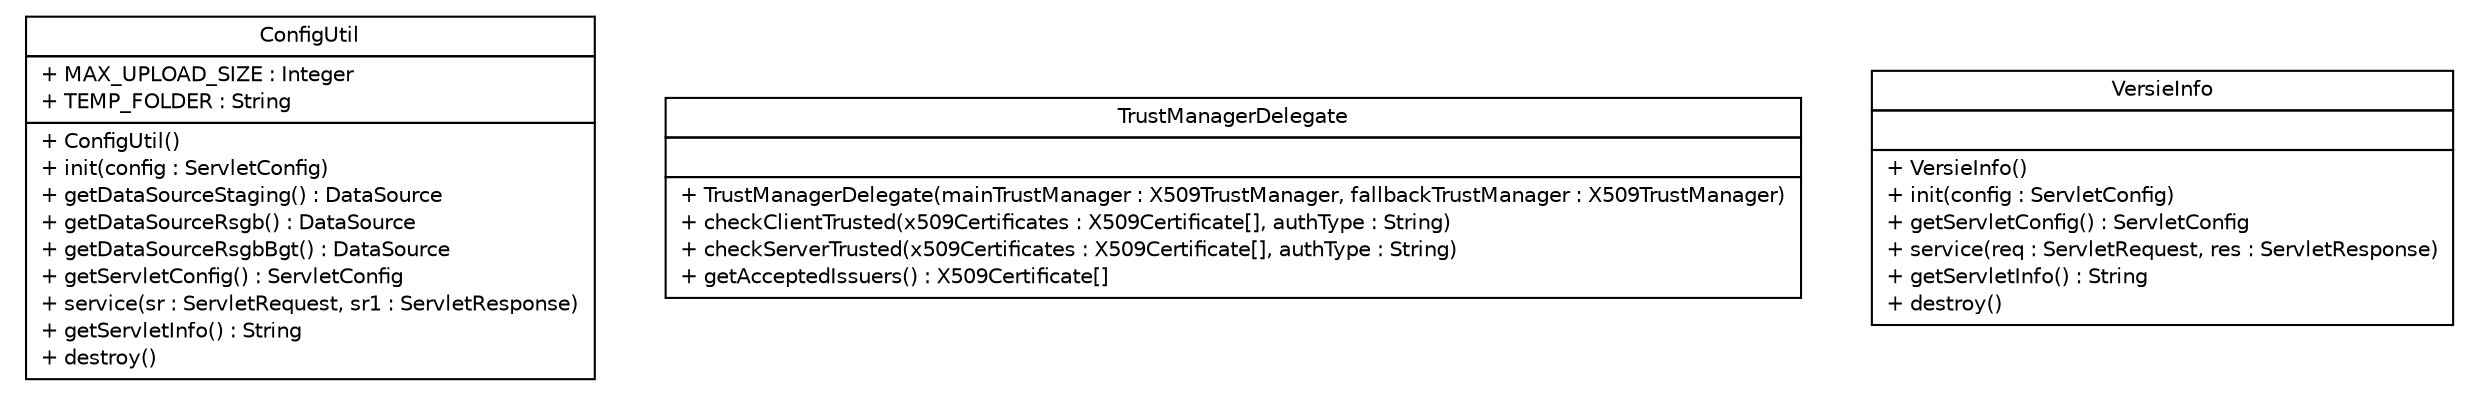 #!/usr/local/bin/dot
#
# Class diagram 
# Generated by UMLGraph version R5_6-24-gf6e263 (http://www.umlgraph.org/)
#

digraph G {
	edge [fontname="Helvetica",fontsize=10,labelfontname="Helvetica",labelfontsize=10];
	node [fontname="Helvetica",fontsize=10,shape=plaintext];
	nodesep=0.25;
	ranksep=0.5;
	// nl.b3p.brmo.service.util.ConfigUtil
	c195 [label=<<table title="nl.b3p.brmo.service.util.ConfigUtil" border="0" cellborder="1" cellspacing="0" cellpadding="2" port="p" href="./ConfigUtil.html">
		<tr><td><table border="0" cellspacing="0" cellpadding="1">
<tr><td align="center" balign="center"> ConfigUtil </td></tr>
		</table></td></tr>
		<tr><td><table border="0" cellspacing="0" cellpadding="1">
<tr><td align="left" balign="left"> + MAX_UPLOAD_SIZE : Integer </td></tr>
<tr><td align="left" balign="left"> + TEMP_FOLDER : String </td></tr>
		</table></td></tr>
		<tr><td><table border="0" cellspacing="0" cellpadding="1">
<tr><td align="left" balign="left"> + ConfigUtil() </td></tr>
<tr><td align="left" balign="left"> + init(config : ServletConfig) </td></tr>
<tr><td align="left" balign="left"> + getDataSourceStaging() : DataSource </td></tr>
<tr><td align="left" balign="left"> + getDataSourceRsgb() : DataSource </td></tr>
<tr><td align="left" balign="left"> + getDataSourceRsgbBgt() : DataSource </td></tr>
<tr><td align="left" balign="left"> + getServletConfig() : ServletConfig </td></tr>
<tr><td align="left" balign="left"> + service(sr : ServletRequest, sr1 : ServletResponse) </td></tr>
<tr><td align="left" balign="left"> + getServletInfo() : String </td></tr>
<tr><td align="left" balign="left"> + destroy() </td></tr>
		</table></td></tr>
		</table>>, URL="./ConfigUtil.html", fontname="Helvetica", fontcolor="black", fontsize=10.0];
	// nl.b3p.brmo.service.util.TrustManagerDelegate
	c196 [label=<<table title="nl.b3p.brmo.service.util.TrustManagerDelegate" border="0" cellborder="1" cellspacing="0" cellpadding="2" port="p" href="./TrustManagerDelegate.html">
		<tr><td><table border="0" cellspacing="0" cellpadding="1">
<tr><td align="center" balign="center"> TrustManagerDelegate </td></tr>
		</table></td></tr>
		<tr><td><table border="0" cellspacing="0" cellpadding="1">
<tr><td align="left" balign="left">  </td></tr>
		</table></td></tr>
		<tr><td><table border="0" cellspacing="0" cellpadding="1">
<tr><td align="left" balign="left"> + TrustManagerDelegate(mainTrustManager : X509TrustManager, fallbackTrustManager : X509TrustManager) </td></tr>
<tr><td align="left" balign="left"> + checkClientTrusted(x509Certificates : X509Certificate[], authType : String) </td></tr>
<tr><td align="left" balign="left"> + checkServerTrusted(x509Certificates : X509Certificate[], authType : String) </td></tr>
<tr><td align="left" balign="left"> + getAcceptedIssuers() : X509Certificate[] </td></tr>
		</table></td></tr>
		</table>>, URL="./TrustManagerDelegate.html", fontname="Helvetica", fontcolor="black", fontsize=10.0];
	// nl.b3p.brmo.service.util.VersieInfo
	c197 [label=<<table title="nl.b3p.brmo.service.util.VersieInfo" border="0" cellborder="1" cellspacing="0" cellpadding="2" port="p" href="./VersieInfo.html">
		<tr><td><table border="0" cellspacing="0" cellpadding="1">
<tr><td align="center" balign="center"> VersieInfo </td></tr>
		</table></td></tr>
		<tr><td><table border="0" cellspacing="0" cellpadding="1">
<tr><td align="left" balign="left">  </td></tr>
		</table></td></tr>
		<tr><td><table border="0" cellspacing="0" cellpadding="1">
<tr><td align="left" balign="left"> + VersieInfo() </td></tr>
<tr><td align="left" balign="left"> + init(config : ServletConfig) </td></tr>
<tr><td align="left" balign="left"> + getServletConfig() : ServletConfig </td></tr>
<tr><td align="left" balign="left"> + service(req : ServletRequest, res : ServletResponse) </td></tr>
<tr><td align="left" balign="left"> + getServletInfo() : String </td></tr>
<tr><td align="left" balign="left"> + destroy() </td></tr>
		</table></td></tr>
		</table>>, URL="./VersieInfo.html", fontname="Helvetica", fontcolor="black", fontsize=10.0];
}

